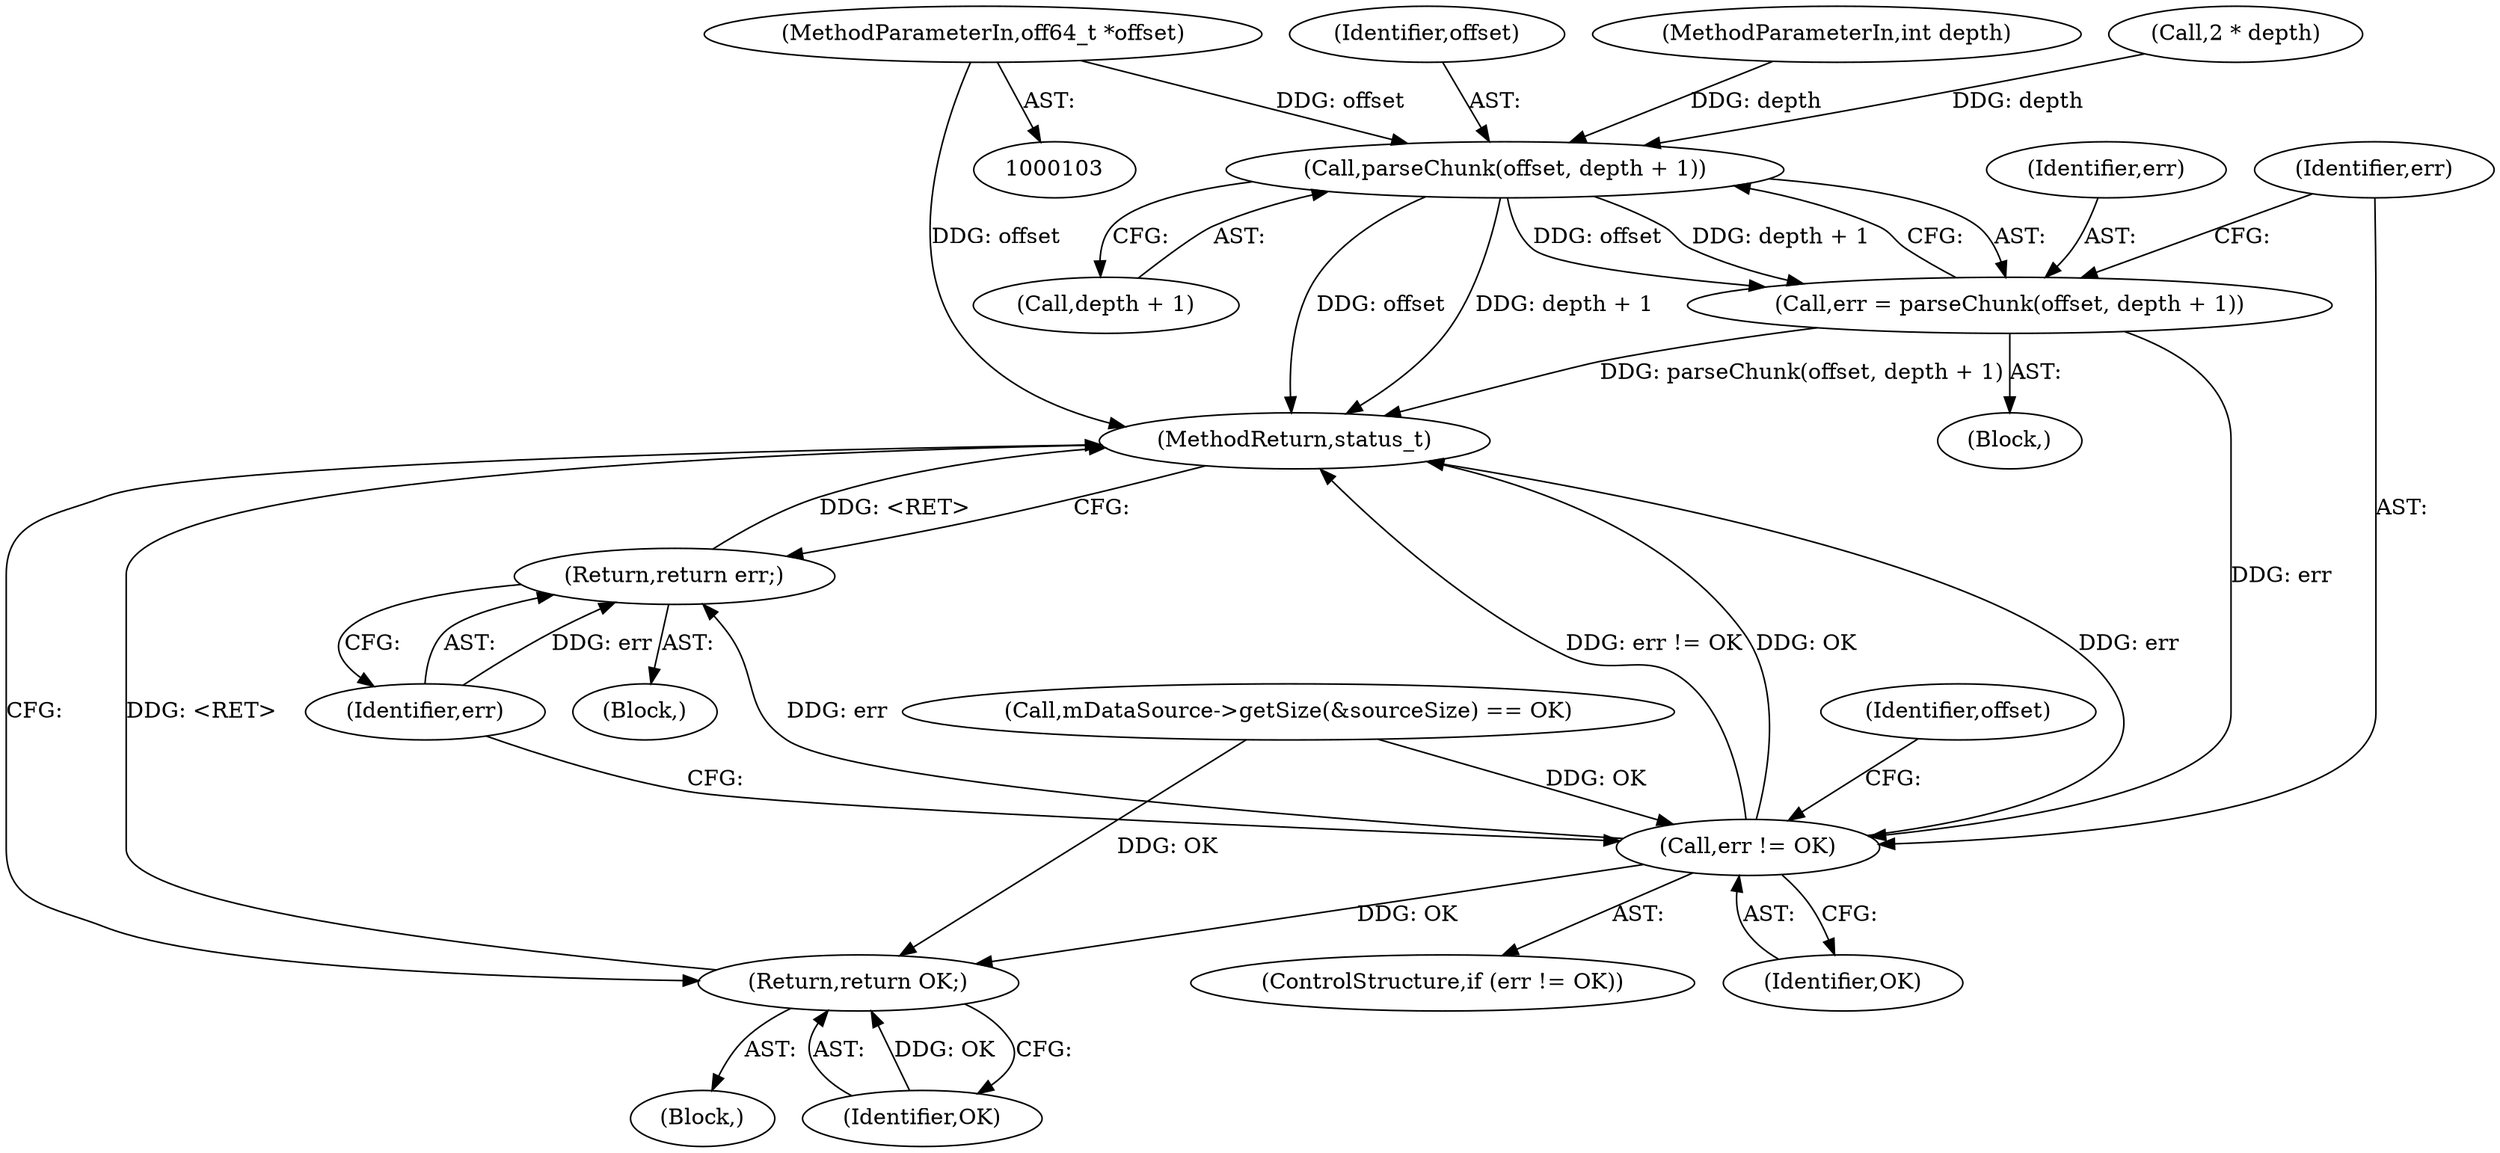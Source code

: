 digraph "0_Android_463a6f807e187828442949d1924e143cf07778c6@pointer" {
"1000104" [label="(MethodParameterIn,off64_t *offset)"];
"1000343" [label="(Call,parseChunk(offset, depth + 1))"];
"1000341" [label="(Call,err = parseChunk(offset, depth + 1))"];
"1000349" [label="(Call,err != OK)"];
"1000353" [label="(Return,return err;)"];
"1000363" [label="(Return,return OK;)"];
"1000354" [label="(Identifier,err)"];
"1000104" [label="(MethodParameterIn,off64_t *offset)"];
"1000352" [label="(Block,)"];
"1000191" [label="(Call,mDataSource->getSize(&sourceSize) == OK)"];
"1000250" [label="(Call,2 * depth)"];
"1000339" [label="(Block,)"];
"1000348" [label="(ControlStructure,if (err != OK))"];
"1000345" [label="(Call,depth + 1)"];
"1000322" [label="(Block,)"];
"1000364" [label="(Identifier,OK)"];
"1000363" [label="(Return,return OK;)"];
"1000350" [label="(Identifier,err)"];
"1000341" [label="(Call,err = parseChunk(offset, depth + 1))"];
"1000349" [label="(Call,err != OK)"];
"1000344" [label="(Identifier,offset)"];
"1000343" [label="(Call,parseChunk(offset, depth + 1))"];
"1000337" [label="(Identifier,offset)"];
"1000105" [label="(MethodParameterIn,int depth)"];
"1002918" [label="(MethodReturn,status_t)"];
"1000353" [label="(Return,return err;)"];
"1000351" [label="(Identifier,OK)"];
"1000342" [label="(Identifier,err)"];
"1000104" -> "1000103"  [label="AST: "];
"1000104" -> "1002918"  [label="DDG: offset"];
"1000104" -> "1000343"  [label="DDG: offset"];
"1000343" -> "1000341"  [label="AST: "];
"1000343" -> "1000345"  [label="CFG: "];
"1000344" -> "1000343"  [label="AST: "];
"1000345" -> "1000343"  [label="AST: "];
"1000341" -> "1000343"  [label="CFG: "];
"1000343" -> "1002918"  [label="DDG: offset"];
"1000343" -> "1002918"  [label="DDG: depth + 1"];
"1000343" -> "1000341"  [label="DDG: offset"];
"1000343" -> "1000341"  [label="DDG: depth + 1"];
"1000250" -> "1000343"  [label="DDG: depth"];
"1000105" -> "1000343"  [label="DDG: depth"];
"1000341" -> "1000339"  [label="AST: "];
"1000342" -> "1000341"  [label="AST: "];
"1000350" -> "1000341"  [label="CFG: "];
"1000341" -> "1002918"  [label="DDG: parseChunk(offset, depth + 1)"];
"1000341" -> "1000349"  [label="DDG: err"];
"1000349" -> "1000348"  [label="AST: "];
"1000349" -> "1000351"  [label="CFG: "];
"1000350" -> "1000349"  [label="AST: "];
"1000351" -> "1000349"  [label="AST: "];
"1000337" -> "1000349"  [label="CFG: "];
"1000354" -> "1000349"  [label="CFG: "];
"1000349" -> "1002918"  [label="DDG: err != OK"];
"1000349" -> "1002918"  [label="DDG: OK"];
"1000349" -> "1002918"  [label="DDG: err"];
"1000191" -> "1000349"  [label="DDG: OK"];
"1000349" -> "1000353"  [label="DDG: err"];
"1000349" -> "1000363"  [label="DDG: OK"];
"1000353" -> "1000352"  [label="AST: "];
"1000353" -> "1000354"  [label="CFG: "];
"1000354" -> "1000353"  [label="AST: "];
"1002918" -> "1000353"  [label="CFG: "];
"1000353" -> "1002918"  [label="DDG: <RET>"];
"1000354" -> "1000353"  [label="DDG: err"];
"1000363" -> "1000322"  [label="AST: "];
"1000363" -> "1000364"  [label="CFG: "];
"1000364" -> "1000363"  [label="AST: "];
"1002918" -> "1000363"  [label="CFG: "];
"1000363" -> "1002918"  [label="DDG: <RET>"];
"1000364" -> "1000363"  [label="DDG: OK"];
"1000191" -> "1000363"  [label="DDG: OK"];
}
